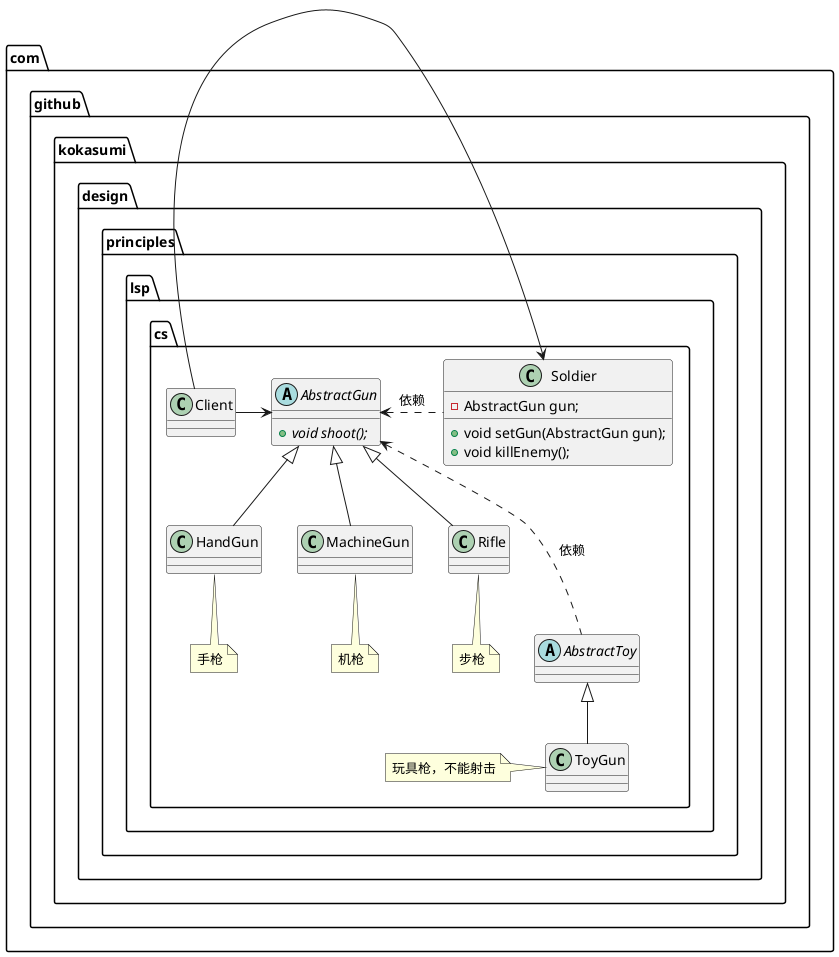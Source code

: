 @startuml
package com.github.kokasumi.design.principles.lsp.cs {
    abstract class AbstractGun {
        + {abstract} void shoot();
    }
    class HandGun extends AbstractGun {}
    note bottom of HandGun: 手枪
    class MachineGun extends AbstractGun {}
    note bottom of MachineGun: 机枪
    class Rifle extends AbstractGun {}
    note bottom of Rifle: 步枪
    class Soldier {
        - AbstractGun gun;
        + void setGun(AbstractGun gun);
        + void killEnemy();
    }
    AbstractGun <...right Soldier: 依赖
    abstract class AbstractToy {}
    AbstractGun <... AbstractToy: 依赖
    class ToyGun extends AbstractToy {}
    note left of ToyGun: 玩具枪，不能射击
    class Client {}
    Soldier <--right Client
    AbstractGun<--left Client
}
@enduml